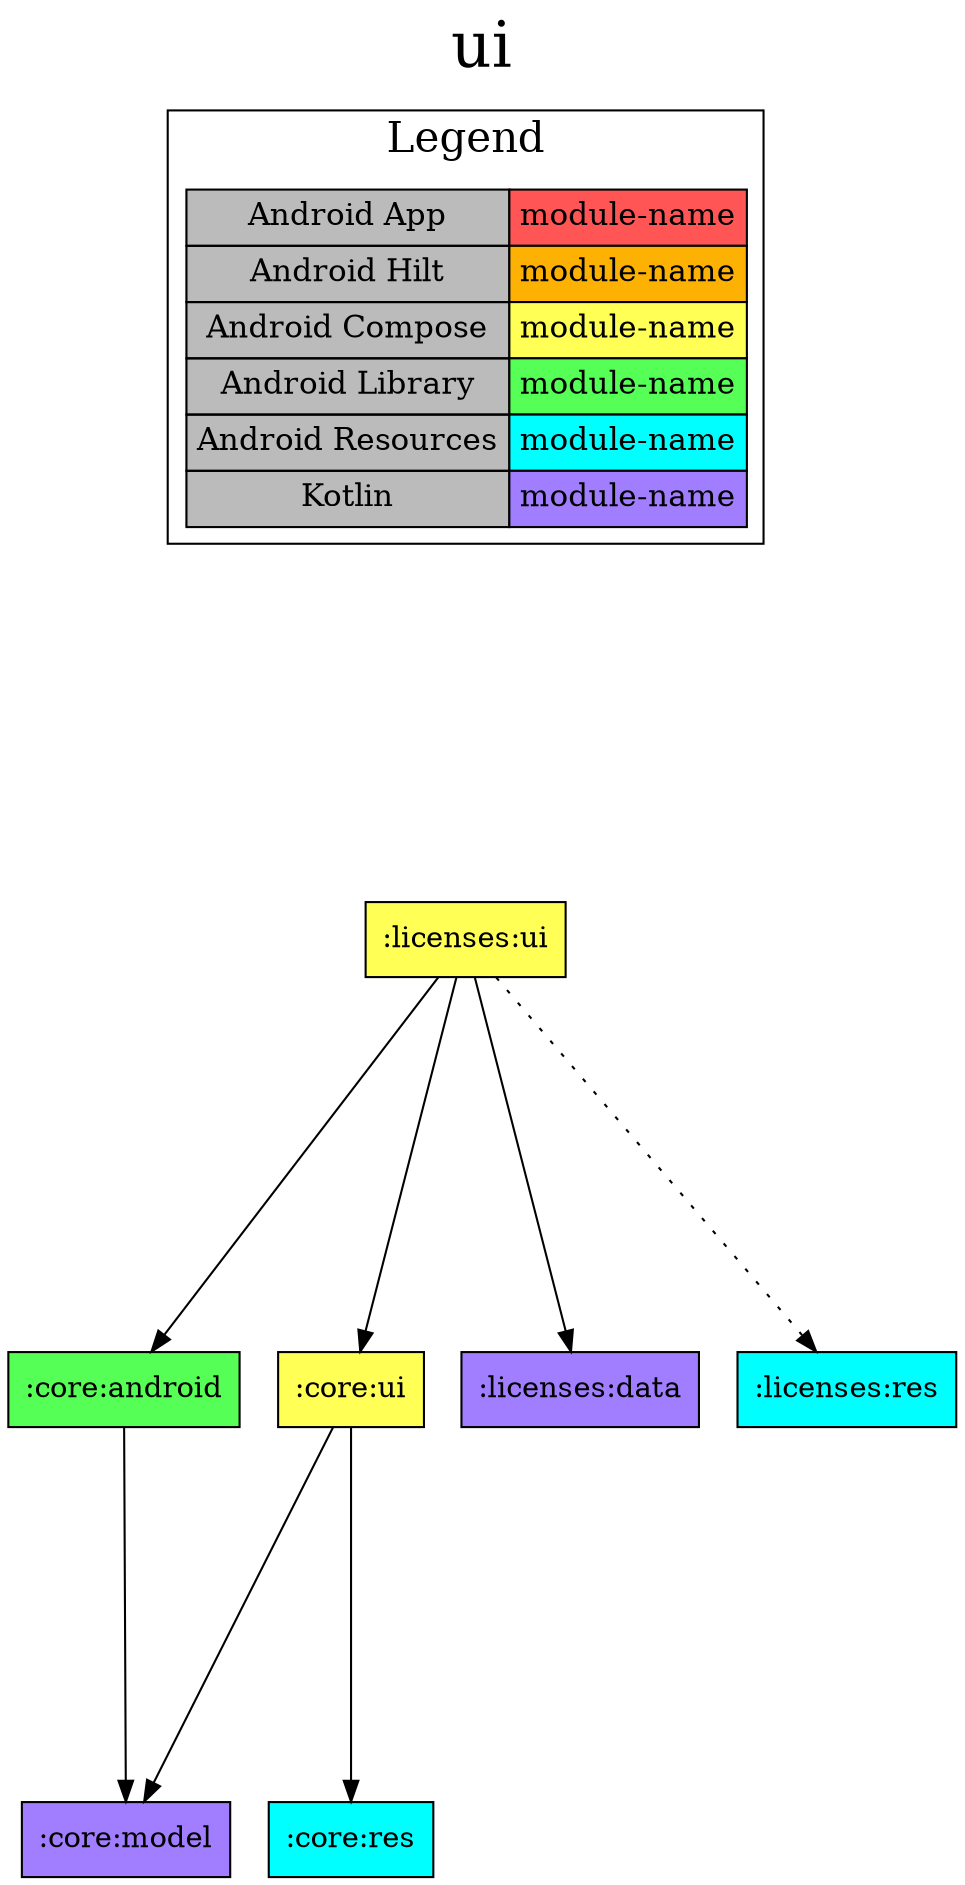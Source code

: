 digraph {
edge ["dir"="forward"]
graph ["dpi"="100","label"="ui","labelloc"="t","fontsize"="30","ranksep"="2.5","rankdir"="TB"]
node ["style"="filled"]
":licenses:ui" ["fillcolor"="#FFFF55","shape"="box"]
":core:android" ["fillcolor"="#55FF55","shape"="box"]
":core:model" ["fillcolor"="#A17EFF","shape"="box"]
":core:ui" ["fillcolor"="#FFFF55","shape"="box"]
":core:res" ["fillcolor"="#00FFFF","shape"="box"]
":licenses:data" ["fillcolor"="#A17EFF","shape"="box"]
":licenses:res" ["fillcolor"="#00FFFF","shape"="box"]
{
edge ["dir"="none"]
graph ["rank"="same"]
}
":licenses:ui" -> ":core:android"
":licenses:ui" -> ":core:ui"
":licenses:ui" -> ":licenses:data"
":licenses:ui" -> ":licenses:res" ["style"="dotted"]
":core:android" -> ":core:model"
":core:ui" -> ":core:model"
":core:ui" -> ":core:res"
subgraph "cluster_legend" {
edge ["dir"="none"]
graph ["label"="Legend","fontsize"="20"]
"Legend" ["style"="filled","fillcolor"="#bbbbbb","shape"="none","margin"="0","fontsize"="15","label"=<
<TABLE BORDER="0" CELLBORDER="1" CELLSPACING="0" CELLPADDING="4">
<TR><TD>Android App</TD><TD BGCOLOR="#FF5555">module-name</TD></TR>
<TR><TD>Android Hilt</TD><TD BGCOLOR="#FCB103">module-name</TD></TR>
<TR><TD>Android Compose</TD><TD BGCOLOR="#FFFF55">module-name</TD></TR>
<TR><TD>Android Library</TD><TD BGCOLOR="#55FF55">module-name</TD></TR>
<TR><TD>Android Resources</TD><TD BGCOLOR="#00FFFF">module-name</TD></TR>
<TR><TD>Kotlin</TD><TD BGCOLOR="#A17EFF">module-name</TD></TR>
</TABLE>
>]
} -> ":licenses:ui" ["style"="invis"]
}